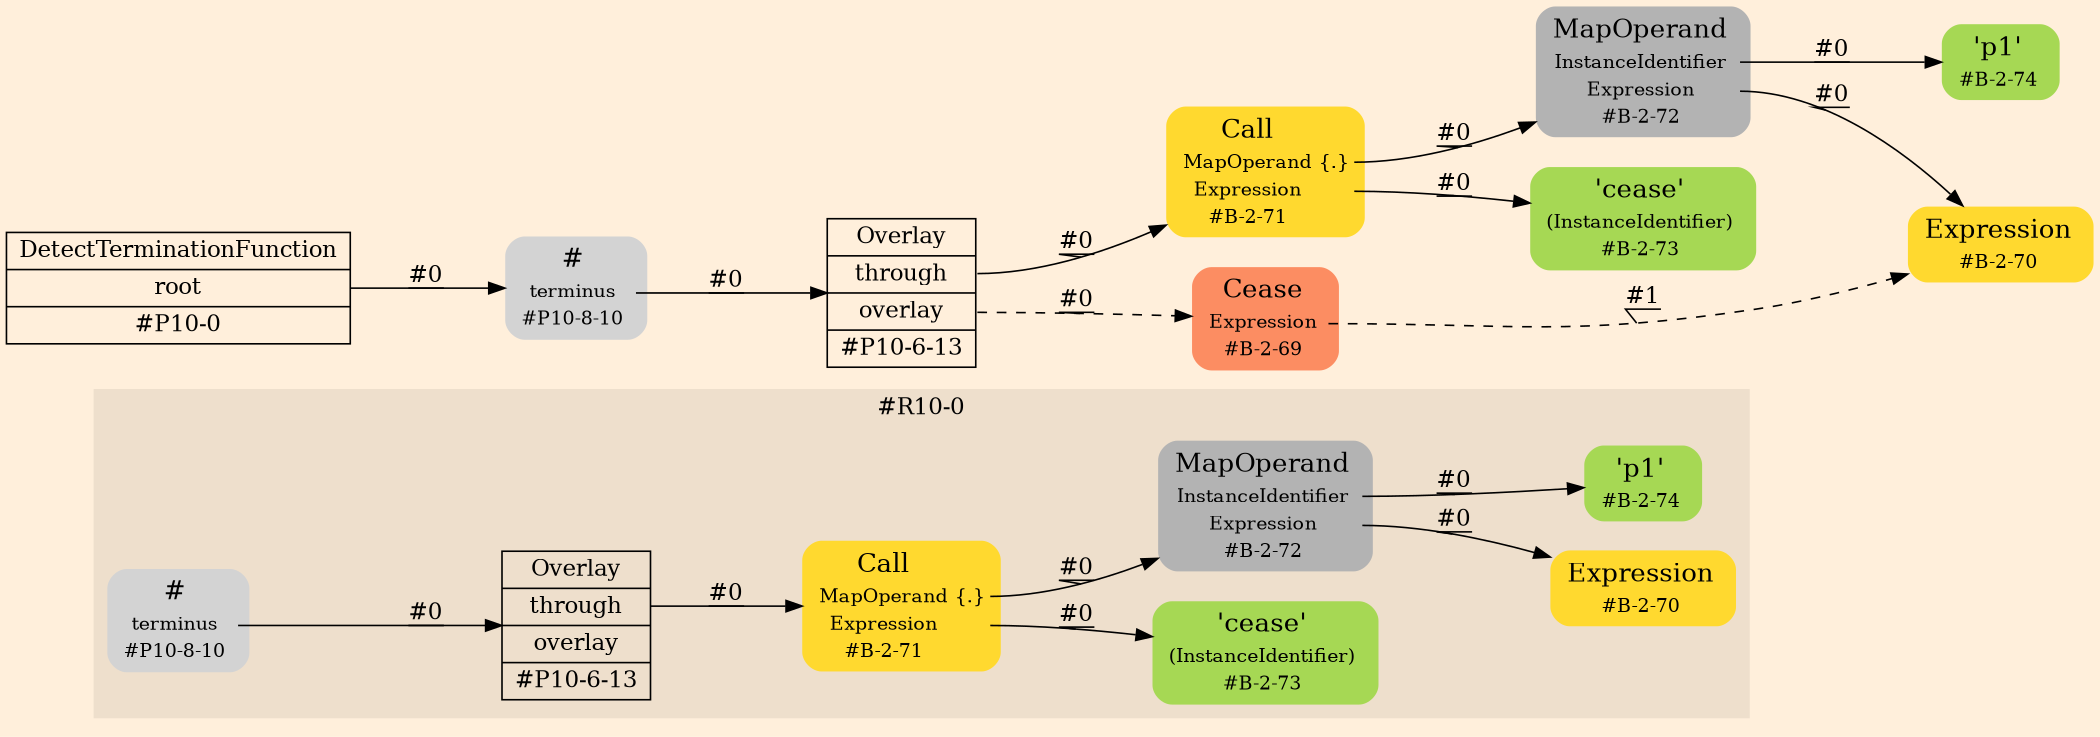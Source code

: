 digraph Inferno {
graph [
    rankdir = "LR"
    ranksep = 1.0
    size = "14,20"
    bgcolor = antiquewhite1
    color = black
    fontcolor = black
];
node [
];
// -------------------- figure #R10-0 --------------------
subgraph "cluster#R10-0" {
    label = "#R10-0"
    style = "filled"
    color = antiquewhite2
    "#R10-0/#B-2-72" [
        shape = "plaintext"
        fillcolor = "/set28/8"
        label = <<TABLE BORDER="0" CELLBORDER="0" CELLSPACING="0">
         <TR><TD><FONT POINT-SIZE="16.0">MapOperand</FONT></TD><TD></TD></TR>
         <TR><TD>InstanceIdentifier</TD><TD PORT="port0"></TD></TR>
         <TR><TD>Expression</TD><TD PORT="port1"></TD></TR>
         <TR><TD>#B-2-72</TD><TD PORT="port2"></TD></TR>
        </TABLE>>
        style = "rounded,filled"
        fontsize = "12"
    ];
    
    "#R10-0/#B-2-74" [
        shape = "plaintext"
        fillcolor = "/set28/5"
        label = <<TABLE BORDER="0" CELLBORDER="0" CELLSPACING="0">
         <TR><TD><FONT POINT-SIZE="16.0">'p1'</FONT></TD><TD></TD></TR>
         <TR><TD>#B-2-74</TD><TD PORT="port0"></TD></TR>
        </TABLE>>
        style = "rounded,filled"
        fontsize = "12"
    ];
    
    "#R10-0/#B-2-71" [
        shape = "plaintext"
        fillcolor = "/set28/6"
        label = <<TABLE BORDER="0" CELLBORDER="0" CELLSPACING="0">
         <TR><TD><FONT POINT-SIZE="16.0">Call</FONT></TD><TD></TD></TR>
         <TR><TD>MapOperand</TD><TD PORT="port0">{.}</TD></TR>
         <TR><TD>Expression</TD><TD PORT="port1"></TD></TR>
         <TR><TD>#B-2-71</TD><TD PORT="port2"></TD></TR>
        </TABLE>>
        style = "rounded,filled"
        fontsize = "12"
    ];
    
    "#R10-0/#P10-8-10" [
        shape = "plaintext"
        label = <<TABLE BORDER="0" CELLBORDER="0" CELLSPACING="0">
         <TR><TD><FONT POINT-SIZE="16.0">#</FONT></TD><TD></TD></TR>
         <TR><TD>terminus</TD><TD PORT="port0"></TD></TR>
         <TR><TD>#P10-8-10</TD><TD PORT="port1"></TD></TR>
        </TABLE>>
        style = "rounded,filled"
        fontsize = "12"
    ];
    
    "#R10-0/#B-2-73" [
        shape = "plaintext"
        fillcolor = "/set28/5"
        label = <<TABLE BORDER="0" CELLBORDER="0" CELLSPACING="0">
         <TR><TD><FONT POINT-SIZE="16.0">'cease'</FONT></TD><TD></TD></TR>
         <TR><TD>(InstanceIdentifier)</TD><TD PORT="port0"></TD></TR>
         <TR><TD>#B-2-73</TD><TD PORT="port1"></TD></TR>
        </TABLE>>
        style = "rounded,filled"
        fontsize = "12"
    ];
    
    "#R10-0/#B-2-70" [
        shape = "plaintext"
        fillcolor = "/set28/6"
        label = <<TABLE BORDER="0" CELLBORDER="0" CELLSPACING="0">
         <TR><TD><FONT POINT-SIZE="16.0">Expression</FONT></TD><TD></TD></TR>
         <TR><TD>#B-2-70</TD><TD PORT="port0"></TD></TR>
        </TABLE>>
        style = "rounded,filled"
        fontsize = "12"
    ];
    
    "#R10-0/#P10-6-13" [
        shape = "record"
        fillcolor = antiquewhite2
        label = "<fixed> Overlay | <port0> through | <port1> overlay | <port2> #P10-6-13"
        style = "filled"
        fontsize = "14"
        color = black
        fontcolor = black
    ];
    
}


// -------------------- transformation figure --------------------
"CR#P10-0" [
    shape = "record"
    fillcolor = antiquewhite1
    label = "<fixed> DetectTerminationFunction | <port0> root | <port1> #P10-0"
    style = "filled"
    fontsize = "14"
    color = black
    fontcolor = black
];

"#P10-8-10" [
    shape = "plaintext"
    label = <<TABLE BORDER="0" CELLBORDER="0" CELLSPACING="0">
     <TR><TD><FONT POINT-SIZE="16.0">#</FONT></TD><TD></TD></TR>
     <TR><TD>terminus</TD><TD PORT="port0"></TD></TR>
     <TR><TD>#P10-8-10</TD><TD PORT="port1"></TD></TR>
    </TABLE>>
    style = "rounded,filled"
    fontsize = "12"
];

"#P10-6-13" [
    shape = "record"
    fillcolor = antiquewhite1
    label = "<fixed> Overlay | <port0> through | <port1> overlay | <port2> #P10-6-13"
    style = "filled"
    fontsize = "14"
    color = black
    fontcolor = black
];

"#B-2-71" [
    shape = "plaintext"
    fillcolor = "/set28/6"
    label = <<TABLE BORDER="0" CELLBORDER="0" CELLSPACING="0">
     <TR><TD><FONT POINT-SIZE="16.0">Call</FONT></TD><TD></TD></TR>
     <TR><TD>MapOperand</TD><TD PORT="port0">{.}</TD></TR>
     <TR><TD>Expression</TD><TD PORT="port1"></TD></TR>
     <TR><TD>#B-2-71</TD><TD PORT="port2"></TD></TR>
    </TABLE>>
    style = "rounded,filled"
    fontsize = "12"
];

"#B-2-72" [
    shape = "plaintext"
    fillcolor = "/set28/8"
    label = <<TABLE BORDER="0" CELLBORDER="0" CELLSPACING="0">
     <TR><TD><FONT POINT-SIZE="16.0">MapOperand</FONT></TD><TD></TD></TR>
     <TR><TD>InstanceIdentifier</TD><TD PORT="port0"></TD></TR>
     <TR><TD>Expression</TD><TD PORT="port1"></TD></TR>
     <TR><TD>#B-2-72</TD><TD PORT="port2"></TD></TR>
    </TABLE>>
    style = "rounded,filled"
    fontsize = "12"
];

"#B-2-74" [
    shape = "plaintext"
    fillcolor = "/set28/5"
    label = <<TABLE BORDER="0" CELLBORDER="0" CELLSPACING="0">
     <TR><TD><FONT POINT-SIZE="16.0">'p1'</FONT></TD><TD></TD></TR>
     <TR><TD>#B-2-74</TD><TD PORT="port0"></TD></TR>
    </TABLE>>
    style = "rounded,filled"
    fontsize = "12"
];

"#B-2-70" [
    shape = "plaintext"
    fillcolor = "/set28/6"
    label = <<TABLE BORDER="0" CELLBORDER="0" CELLSPACING="0">
     <TR><TD><FONT POINT-SIZE="16.0">Expression</FONT></TD><TD></TD></TR>
     <TR><TD>#B-2-70</TD><TD PORT="port0"></TD></TR>
    </TABLE>>
    style = "rounded,filled"
    fontsize = "12"
];

"#B-2-73" [
    shape = "plaintext"
    fillcolor = "/set28/5"
    label = <<TABLE BORDER="0" CELLBORDER="0" CELLSPACING="0">
     <TR><TD><FONT POINT-SIZE="16.0">'cease'</FONT></TD><TD></TD></TR>
     <TR><TD>(InstanceIdentifier)</TD><TD PORT="port0"></TD></TR>
     <TR><TD>#B-2-73</TD><TD PORT="port1"></TD></TR>
    </TABLE>>
    style = "rounded,filled"
    fontsize = "12"
];

"#B-2-69" [
    shape = "plaintext"
    fillcolor = "/set28/2"
    label = <<TABLE BORDER="0" CELLBORDER="0" CELLSPACING="0">
     <TR><TD><FONT POINT-SIZE="16.0">Cease</FONT></TD><TD></TD></TR>
     <TR><TD>Expression</TD><TD PORT="port0"></TD></TR>
     <TR><TD>#B-2-69</TD><TD PORT="port1"></TD></TR>
    </TABLE>>
    style = "rounded,filled"
    fontsize = "12"
];



// -------------------- links --------------------
// links for block CR#P10-0
"CR#P10-0":port0 -> "#P10-8-10" [
    style="solid"
    label = "#0"
    decorate = true
    color = black
    fontcolor = black
];

// links for block #P10-8-10
"#P10-8-10":port0 -> "#P10-6-13" [
    style="solid"
    label = "#0"
    decorate = true
    color = black
    fontcolor = black
];

// links for block #P10-6-13
"#P10-6-13":port0 -> "#B-2-71" [
    style="solid"
    label = "#0"
    decorate = true
    color = black
    fontcolor = black
];

"#P10-6-13":port1 -> "#B-2-69" [
    style="dashed"
    label = "#0"
    decorate = true
    color = black
    fontcolor = black
];

// links for block #B-2-71
"#B-2-71":port0 -> "#B-2-72" [
    style="solid"
    label = "#0"
    decorate = true
    color = black
    fontcolor = black
];

"#B-2-71":port1 -> "#B-2-73" [
    style="solid"
    label = "#0"
    decorate = true
    color = black
    fontcolor = black
];

// links for block #B-2-72
"#B-2-72":port0 -> "#B-2-74" [
    style="solid"
    label = "#0"
    decorate = true
    color = black
    fontcolor = black
];

"#B-2-72":port1 -> "#B-2-70" [
    style="solid"
    label = "#0"
    decorate = true
    color = black
    fontcolor = black
];

// links for block #B-2-74
// links for block #B-2-70
// links for block #B-2-73
// links for block #B-2-69
"#B-2-69":port0 -> "#B-2-70" [
    style="dashed"
    label = "#1"
    decorate = true
    color = black
    fontcolor = black
];

// links for block #R10-0/#B-2-72
"#R10-0/#B-2-72":port0 -> "#R10-0/#B-2-74" [
    style="solid"
    label = "#0"
    decorate = true
    color = black
    fontcolor = black
];

"#R10-0/#B-2-72":port1 -> "#R10-0/#B-2-70" [
    style="solid"
    label = "#0"
    decorate = true
    color = black
    fontcolor = black
];

// links for block #R10-0/#B-2-74
// links for block #R10-0/#B-2-71
"#R10-0/#B-2-71":port0 -> "#R10-0/#B-2-72" [
    style="solid"
    label = "#0"
    decorate = true
    color = black
    fontcolor = black
];

"#R10-0/#B-2-71":port1 -> "#R10-0/#B-2-73" [
    style="solid"
    label = "#0"
    decorate = true
    color = black
    fontcolor = black
];

// links for block #R10-0/#P10-8-10
"#R10-0/#P10-8-10":port0 -> "#R10-0/#P10-6-13" [
    style="solid"
    label = "#0"
    decorate = true
    color = black
    fontcolor = black
];

// links for block #R10-0/#B-2-73
// links for block #R10-0/#B-2-70
// links for block #R10-0/#P10-6-13
"#R10-0/#P10-6-13":port0 -> "#R10-0/#B-2-71" [
    style="solid"
    label = "#0"
    decorate = true
    color = black
    fontcolor = black
];

}
